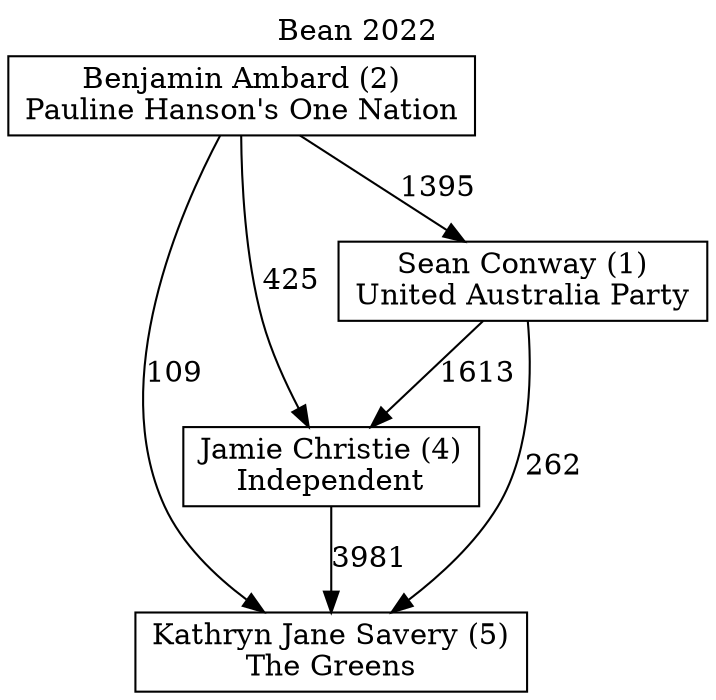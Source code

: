 // House preference flow
digraph "Kathryn Jane Savery (5)_Bean_2022" {
	graph [label="Bean 2022" labelloc=t mclimit=10]
	node [shape=box]
	"Benjamin Ambard (2)" [label="Benjamin Ambard (2)
Pauline Hanson's One Nation"]
	"Jamie Christie (4)" [label="Jamie Christie (4)
Independent"]
	"Kathryn Jane Savery (5)" [label="Kathryn Jane Savery (5)
The Greens"]
	"Sean Conway (1)" [label="Sean Conway (1)
United Australia Party"]
	"Benjamin Ambard (2)" -> "Jamie Christie (4)" [label=425]
	"Benjamin Ambard (2)" -> "Kathryn Jane Savery (5)" [label=109]
	"Benjamin Ambard (2)" -> "Sean Conway (1)" [label=1395]
	"Jamie Christie (4)" -> "Kathryn Jane Savery (5)" [label=3981]
	"Sean Conway (1)" -> "Jamie Christie (4)" [label=1613]
	"Sean Conway (1)" -> "Kathryn Jane Savery (5)" [label=262]
}
